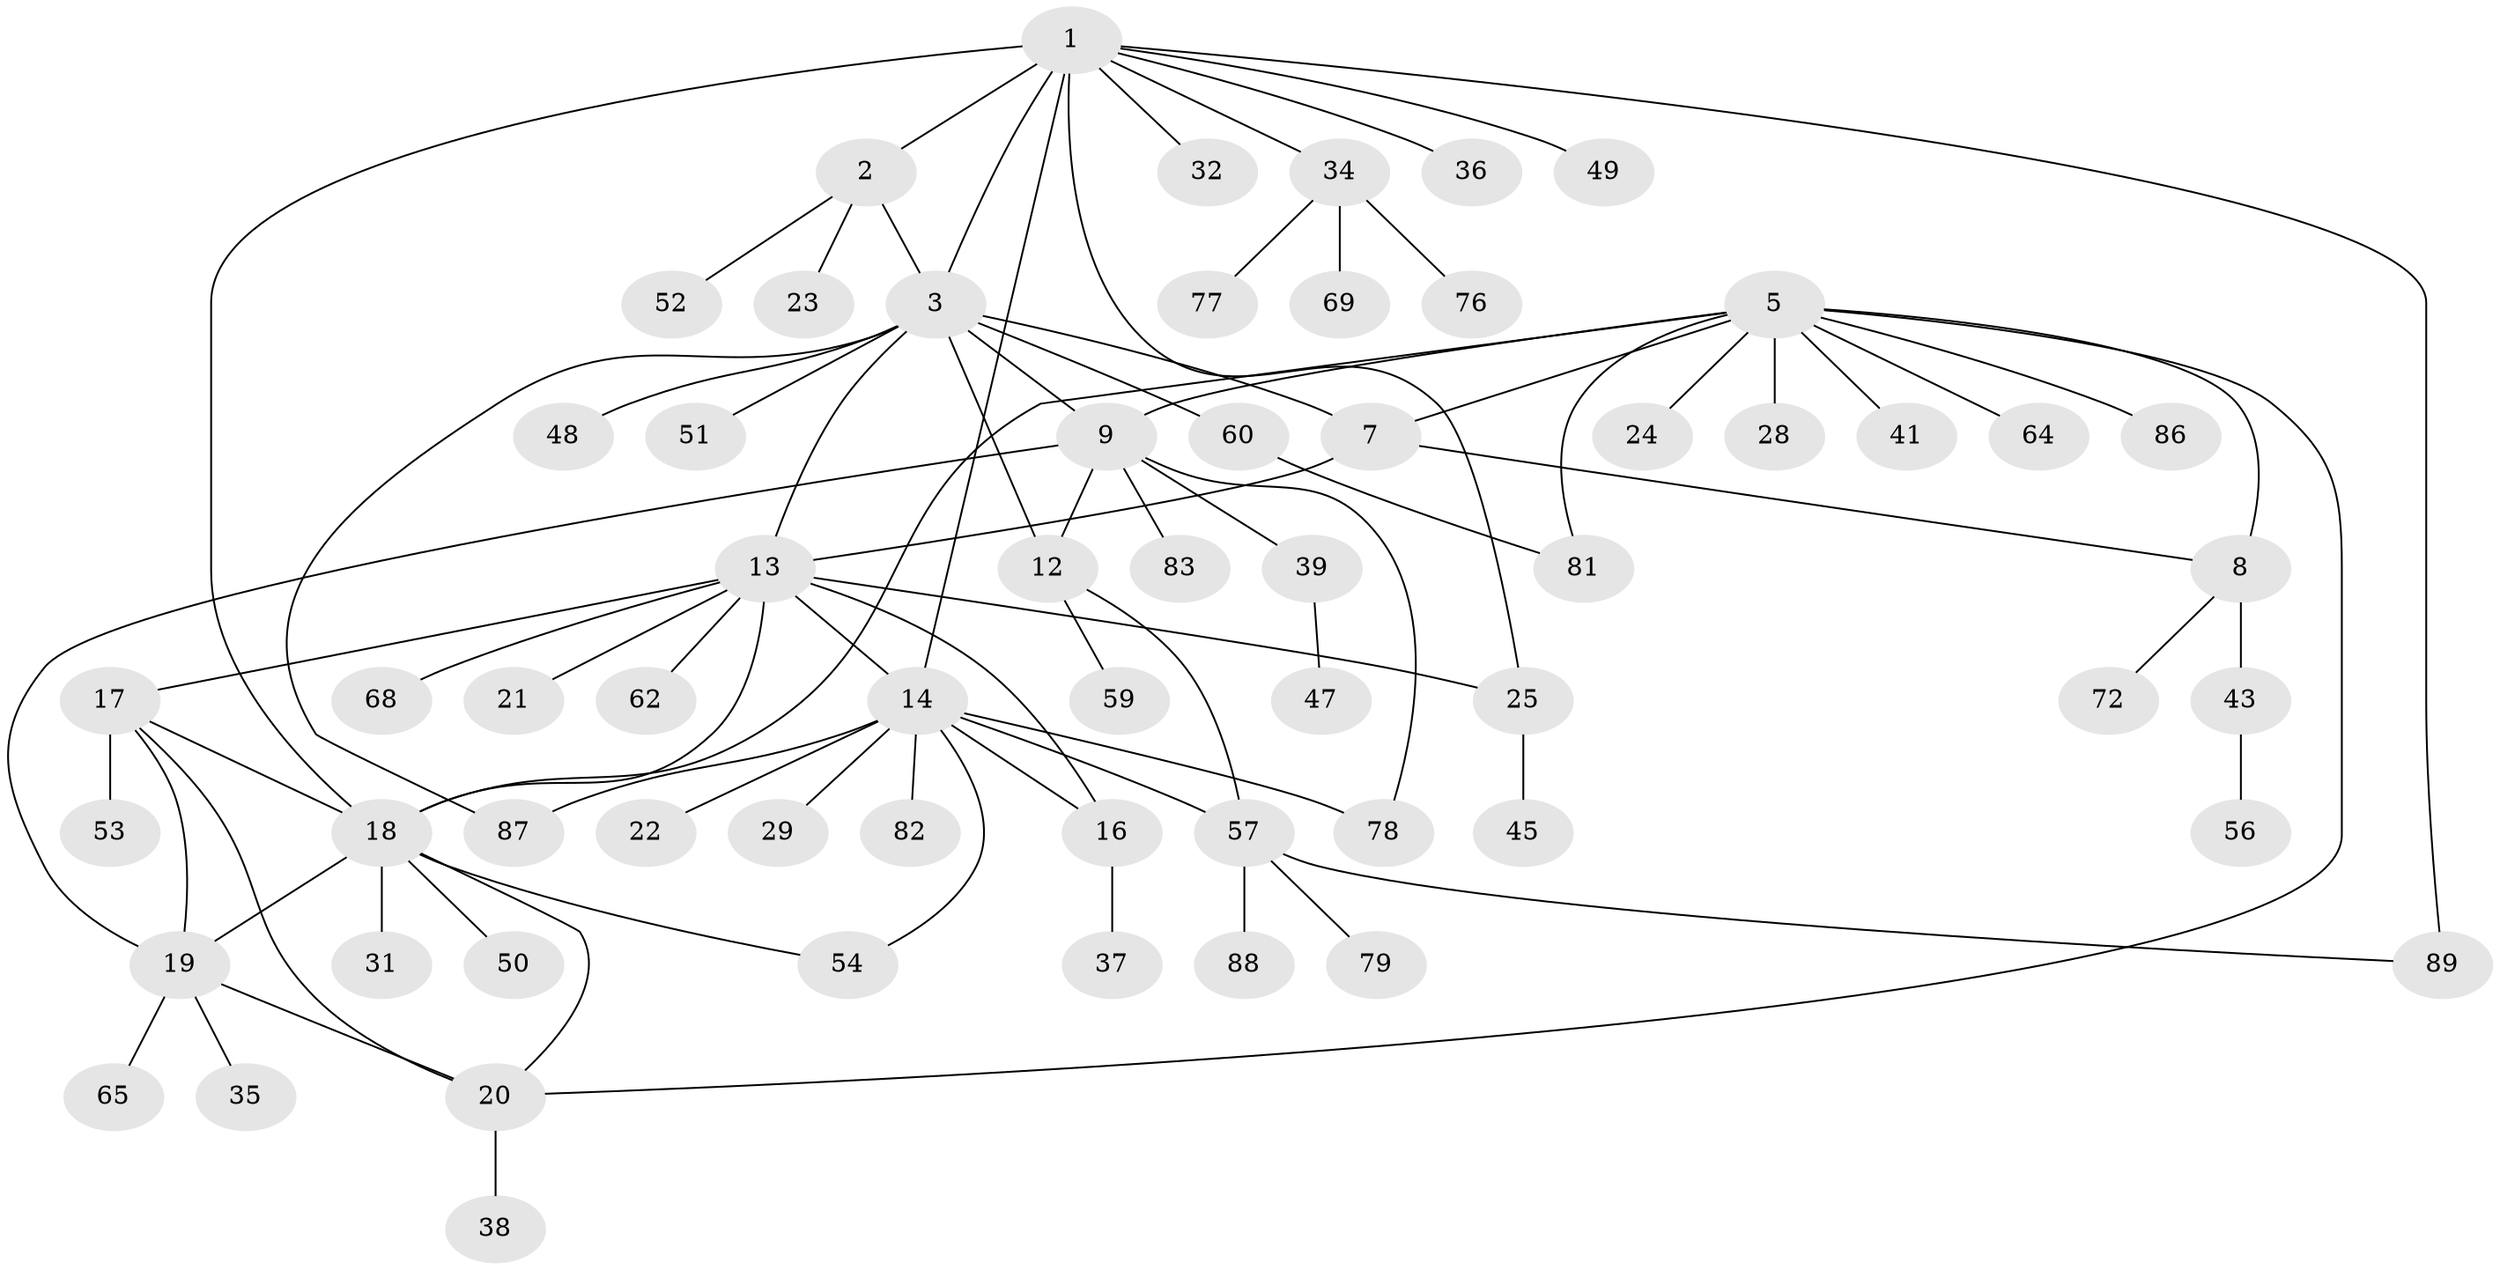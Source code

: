 // Generated by graph-tools (version 1.1) at 2025/24/03/03/25 07:24:14]
// undirected, 62 vertices, 83 edges
graph export_dot {
graph [start="1"]
  node [color=gray90,style=filled];
  1 [super="+4"];
  2 [super="+42"];
  3 [super="+10"];
  5 [super="+6"];
  7;
  8 [super="+63"];
  9 [super="+11"];
  12 [super="+33"];
  13 [super="+15"];
  14 [super="+71"];
  16;
  17 [super="+30"];
  18 [super="+26"];
  19 [super="+75"];
  20 [super="+58"];
  21;
  22 [super="+66"];
  23;
  24;
  25 [super="+27"];
  28;
  29;
  31;
  32;
  34 [super="+73"];
  35;
  36;
  37 [super="+44"];
  38 [super="+46"];
  39 [super="+40"];
  41;
  43 [super="+84"];
  45;
  47;
  48;
  49;
  50 [super="+55"];
  51;
  52;
  53;
  54 [super="+67"];
  56 [super="+74"];
  57 [super="+70"];
  59;
  60 [super="+61"];
  62 [super="+80"];
  64;
  65;
  68 [super="+85"];
  69;
  72;
  76;
  77;
  78;
  79;
  81;
  82;
  83;
  86;
  87;
  88;
  89;
  1 -- 2 [weight=2];
  1 -- 3 [weight=2];
  1 -- 14;
  1 -- 25;
  1 -- 32;
  1 -- 34;
  1 -- 36;
  1 -- 49;
  1 -- 18;
  1 -- 89;
  2 -- 3;
  2 -- 23;
  2 -- 52;
  3 -- 7;
  3 -- 48;
  3 -- 51;
  3 -- 60;
  3 -- 87;
  3 -- 9 [weight=2];
  3 -- 12;
  3 -- 13;
  5 -- 7 [weight=2];
  5 -- 8 [weight=2];
  5 -- 9;
  5 -- 24;
  5 -- 28;
  5 -- 41;
  5 -- 64;
  5 -- 86;
  5 -- 81;
  5 -- 18;
  5 -- 20;
  7 -- 8;
  7 -- 13;
  8 -- 43;
  8 -- 72;
  9 -- 12 [weight=2];
  9 -- 19;
  9 -- 78;
  9 -- 83;
  9 -- 39;
  12 -- 57;
  12 -- 59;
  13 -- 14 [weight=2];
  13 -- 16 [weight=2];
  13 -- 62;
  13 -- 68;
  13 -- 17;
  13 -- 18;
  13 -- 21;
  13 -- 25;
  14 -- 16;
  14 -- 22;
  14 -- 29;
  14 -- 54;
  14 -- 78;
  14 -- 82;
  14 -- 57;
  14 -- 87;
  16 -- 37;
  17 -- 18;
  17 -- 19;
  17 -- 20;
  17 -- 53;
  18 -- 19;
  18 -- 20;
  18 -- 31;
  18 -- 50;
  18 -- 54;
  19 -- 20;
  19 -- 35;
  19 -- 65;
  20 -- 38;
  25 -- 45;
  34 -- 69;
  34 -- 76;
  34 -- 77;
  39 -- 47;
  43 -- 56;
  57 -- 79;
  57 -- 88;
  57 -- 89;
  60 -- 81;
}
